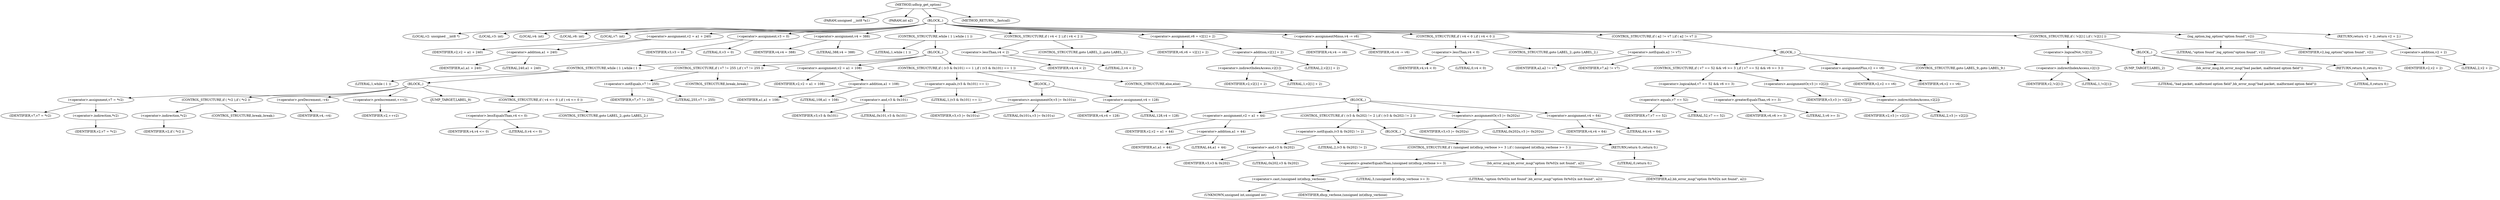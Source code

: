 digraph udhcp_get_option {  
"1000106" [label = "(METHOD,udhcp_get_option)" ]
"1000107" [label = "(PARAM,unsigned __int8 *a1)" ]
"1000108" [label = "(PARAM,int a2)" ]
"1000109" [label = "(BLOCK,,)" ]
"1000110" [label = "(LOCAL,v2: unsigned __int8 *)" ]
"1000111" [label = "(LOCAL,v3: int)" ]
"1000112" [label = "(LOCAL,v4: int)" ]
"1000113" [label = "(LOCAL,v6: int)" ]
"1000114" [label = "(LOCAL,v7: int)" ]
"1000115" [label = "(<operator>.assignment,v2 = a1 + 240)" ]
"1000116" [label = "(IDENTIFIER,v2,v2 = a1 + 240)" ]
"1000117" [label = "(<operator>.addition,a1 + 240)" ]
"1000118" [label = "(IDENTIFIER,a1,a1 + 240)" ]
"1000119" [label = "(LITERAL,240,a1 + 240)" ]
"1000120" [label = "(<operator>.assignment,v3 = 0)" ]
"1000121" [label = "(IDENTIFIER,v3,v3 = 0)" ]
"1000122" [label = "(LITERAL,0,v3 = 0)" ]
"1000123" [label = "(<operator>.assignment,v4 = 388)" ]
"1000124" [label = "(IDENTIFIER,v4,v4 = 388)" ]
"1000125" [label = "(LITERAL,388,v4 = 388)" ]
"1000126" [label = "(CONTROL_STRUCTURE,while ( 1 ),while ( 1 ))" ]
"1000127" [label = "(LITERAL,1,while ( 1 ))" ]
"1000128" [label = "(BLOCK,,)" ]
"1000129" [label = "(CONTROL_STRUCTURE,while ( 1 ),while ( 1 ))" ]
"1000130" [label = "(LITERAL,1,while ( 1 ))" ]
"1000131" [label = "(BLOCK,,)" ]
"1000132" [label = "(<operator>.assignment,v7 = *v2)" ]
"1000133" [label = "(IDENTIFIER,v7,v7 = *v2)" ]
"1000134" [label = "(<operator>.indirection,*v2)" ]
"1000135" [label = "(IDENTIFIER,v2,v7 = *v2)" ]
"1000136" [label = "(CONTROL_STRUCTURE,if ( *v2 ),if ( *v2 ))" ]
"1000137" [label = "(<operator>.indirection,*v2)" ]
"1000138" [label = "(IDENTIFIER,v2,if ( *v2 ))" ]
"1000139" [label = "(CONTROL_STRUCTURE,break;,break;)" ]
"1000140" [label = "(<operator>.preDecrement,--v4)" ]
"1000141" [label = "(IDENTIFIER,v4,--v4)" ]
"1000142" [label = "(<operator>.preIncrement,++v2)" ]
"1000143" [label = "(IDENTIFIER,v2,++v2)" ]
"1000144" [label = "(JUMP_TARGET,LABEL_9)" ]
"1000145" [label = "(CONTROL_STRUCTURE,if ( v4 <= 0 ),if ( v4 <= 0 ))" ]
"1000146" [label = "(<operator>.lessEqualsThan,v4 <= 0)" ]
"1000147" [label = "(IDENTIFIER,v4,v4 <= 0)" ]
"1000148" [label = "(LITERAL,0,v4 <= 0)" ]
"1000149" [label = "(CONTROL_STRUCTURE,goto LABEL_2;,goto LABEL_2;)" ]
"1000150" [label = "(CONTROL_STRUCTURE,if ( v7 != 255 ),if ( v7 != 255 ))" ]
"1000151" [label = "(<operator>.notEquals,v7 != 255)" ]
"1000152" [label = "(IDENTIFIER,v7,v7 != 255)" ]
"1000153" [label = "(LITERAL,255,v7 != 255)" ]
"1000154" [label = "(CONTROL_STRUCTURE,break;,break;)" ]
"1000155" [label = "(<operator>.assignment,v2 = a1 + 108)" ]
"1000156" [label = "(IDENTIFIER,v2,v2 = a1 + 108)" ]
"1000157" [label = "(<operator>.addition,a1 + 108)" ]
"1000158" [label = "(IDENTIFIER,a1,a1 + 108)" ]
"1000159" [label = "(LITERAL,108,a1 + 108)" ]
"1000160" [label = "(CONTROL_STRUCTURE,if ( (v3 & 0x101) == 1 ),if ( (v3 & 0x101) == 1 ))" ]
"1000161" [label = "(<operator>.equals,(v3 & 0x101) == 1)" ]
"1000162" [label = "(<operator>.and,v3 & 0x101)" ]
"1000163" [label = "(IDENTIFIER,v3,v3 & 0x101)" ]
"1000164" [label = "(LITERAL,0x101,v3 & 0x101)" ]
"1000165" [label = "(LITERAL,1,(v3 & 0x101) == 1)" ]
"1000166" [label = "(BLOCK,,)" ]
"1000167" [label = "(<operators>.assignmentOr,v3 |= 0x101u)" ]
"1000168" [label = "(IDENTIFIER,v3,v3 |= 0x101u)" ]
"1000169" [label = "(LITERAL,0x101u,v3 |= 0x101u)" ]
"1000170" [label = "(<operator>.assignment,v4 = 128)" ]
"1000171" [label = "(IDENTIFIER,v4,v4 = 128)" ]
"1000172" [label = "(LITERAL,128,v4 = 128)" ]
"1000173" [label = "(CONTROL_STRUCTURE,else,else)" ]
"1000174" [label = "(BLOCK,,)" ]
"1000175" [label = "(<operator>.assignment,v2 = a1 + 44)" ]
"1000176" [label = "(IDENTIFIER,v2,v2 = a1 + 44)" ]
"1000177" [label = "(<operator>.addition,a1 + 44)" ]
"1000178" [label = "(IDENTIFIER,a1,a1 + 44)" ]
"1000179" [label = "(LITERAL,44,a1 + 44)" ]
"1000180" [label = "(CONTROL_STRUCTURE,if ( (v3 & 0x202) != 2 ),if ( (v3 & 0x202) != 2 ))" ]
"1000181" [label = "(<operator>.notEquals,(v3 & 0x202) != 2)" ]
"1000182" [label = "(<operator>.and,v3 & 0x202)" ]
"1000183" [label = "(IDENTIFIER,v3,v3 & 0x202)" ]
"1000184" [label = "(LITERAL,0x202,v3 & 0x202)" ]
"1000185" [label = "(LITERAL,2,(v3 & 0x202) != 2)" ]
"1000186" [label = "(BLOCK,,)" ]
"1000187" [label = "(CONTROL_STRUCTURE,if ( (unsigned int)dhcp_verbose >= 3 ),if ( (unsigned int)dhcp_verbose >= 3 ))" ]
"1000188" [label = "(<operator>.greaterEqualsThan,(unsigned int)dhcp_verbose >= 3)" ]
"1000189" [label = "(<operator>.cast,(unsigned int)dhcp_verbose)" ]
"1000190" [label = "(UNKNOWN,unsigned int,unsigned int)" ]
"1000191" [label = "(IDENTIFIER,dhcp_verbose,(unsigned int)dhcp_verbose)" ]
"1000192" [label = "(LITERAL,3,(unsigned int)dhcp_verbose >= 3)" ]
"1000193" [label = "(bb_error_msg,bb_error_msg(\"option 0x%02x not found\", a2))" ]
"1000194" [label = "(LITERAL,\"option 0x%02x not found\",bb_error_msg(\"option 0x%02x not found\", a2))" ]
"1000195" [label = "(IDENTIFIER,a2,bb_error_msg(\"option 0x%02x not found\", a2))" ]
"1000196" [label = "(RETURN,return 0;,return 0;)" ]
"1000197" [label = "(LITERAL,0,return 0;)" ]
"1000198" [label = "(<operators>.assignmentOr,v3 |= 0x202u)" ]
"1000199" [label = "(IDENTIFIER,v3,v3 |= 0x202u)" ]
"1000200" [label = "(LITERAL,0x202u,v3 |= 0x202u)" ]
"1000201" [label = "(<operator>.assignment,v4 = 64)" ]
"1000202" [label = "(IDENTIFIER,v4,v4 = 64)" ]
"1000203" [label = "(LITERAL,64,v4 = 64)" ]
"1000204" [label = "(CONTROL_STRUCTURE,if ( v4 < 2 ),if ( v4 < 2 ))" ]
"1000205" [label = "(<operator>.lessThan,v4 < 2)" ]
"1000206" [label = "(IDENTIFIER,v4,v4 < 2)" ]
"1000207" [label = "(LITERAL,2,v4 < 2)" ]
"1000208" [label = "(CONTROL_STRUCTURE,goto LABEL_2;,goto LABEL_2;)" ]
"1000209" [label = "(<operator>.assignment,v6 = v2[1] + 2)" ]
"1000210" [label = "(IDENTIFIER,v6,v6 = v2[1] + 2)" ]
"1000211" [label = "(<operator>.addition,v2[1] + 2)" ]
"1000212" [label = "(<operator>.indirectIndexAccess,v2[1])" ]
"1000213" [label = "(IDENTIFIER,v2,v2[1] + 2)" ]
"1000214" [label = "(LITERAL,1,v2[1] + 2)" ]
"1000215" [label = "(LITERAL,2,v2[1] + 2)" ]
"1000216" [label = "(<operator>.assignmentMinus,v4 -= v6)" ]
"1000217" [label = "(IDENTIFIER,v4,v4 -= v6)" ]
"1000218" [label = "(IDENTIFIER,v6,v4 -= v6)" ]
"1000219" [label = "(CONTROL_STRUCTURE,if ( v4 < 0 ),if ( v4 < 0 ))" ]
"1000220" [label = "(<operator>.lessThan,v4 < 0)" ]
"1000221" [label = "(IDENTIFIER,v4,v4 < 0)" ]
"1000222" [label = "(LITERAL,0,v4 < 0)" ]
"1000223" [label = "(CONTROL_STRUCTURE,goto LABEL_2;,goto LABEL_2;)" ]
"1000224" [label = "(CONTROL_STRUCTURE,if ( a2 != v7 ),if ( a2 != v7 ))" ]
"1000225" [label = "(<operator>.notEquals,a2 != v7)" ]
"1000226" [label = "(IDENTIFIER,a2,a2 != v7)" ]
"1000227" [label = "(IDENTIFIER,v7,a2 != v7)" ]
"1000228" [label = "(BLOCK,,)" ]
"1000229" [label = "(CONTROL_STRUCTURE,if ( v7 == 52 && v6 >= 3 ),if ( v7 == 52 && v6 >= 3 ))" ]
"1000230" [label = "(<operator>.logicalAnd,v7 == 52 && v6 >= 3)" ]
"1000231" [label = "(<operator>.equals,v7 == 52)" ]
"1000232" [label = "(IDENTIFIER,v7,v7 == 52)" ]
"1000233" [label = "(LITERAL,52,v7 == 52)" ]
"1000234" [label = "(<operator>.greaterEqualsThan,v6 >= 3)" ]
"1000235" [label = "(IDENTIFIER,v6,v6 >= 3)" ]
"1000236" [label = "(LITERAL,3,v6 >= 3)" ]
"1000237" [label = "(<operators>.assignmentOr,v3 |= v2[2])" ]
"1000238" [label = "(IDENTIFIER,v3,v3 |= v2[2])" ]
"1000239" [label = "(<operator>.indirectIndexAccess,v2[2])" ]
"1000240" [label = "(IDENTIFIER,v2,v3 |= v2[2])" ]
"1000241" [label = "(LITERAL,2,v3 |= v2[2])" ]
"1000242" [label = "(<operator>.assignmentPlus,v2 += v6)" ]
"1000243" [label = "(IDENTIFIER,v2,v2 += v6)" ]
"1000244" [label = "(IDENTIFIER,v6,v2 += v6)" ]
"1000245" [label = "(CONTROL_STRUCTURE,goto LABEL_9;,goto LABEL_9;)" ]
"1000246" [label = "(CONTROL_STRUCTURE,if ( !v2[1] ),if ( !v2[1] ))" ]
"1000247" [label = "(<operator>.logicalNot,!v2[1])" ]
"1000248" [label = "(<operator>.indirectIndexAccess,v2[1])" ]
"1000249" [label = "(IDENTIFIER,v2,!v2[1])" ]
"1000250" [label = "(LITERAL,1,!v2[1])" ]
"1000251" [label = "(BLOCK,,)" ]
"1000252" [label = "(JUMP_TARGET,LABEL_2)" ]
"1000253" [label = "(bb_error_msg,bb_error_msg(\"bad packet, malformed option field\"))" ]
"1000254" [label = "(LITERAL,\"bad packet, malformed option field\",bb_error_msg(\"bad packet, malformed option field\"))" ]
"1000255" [label = "(RETURN,return 0;,return 0;)" ]
"1000256" [label = "(LITERAL,0,return 0;)" ]
"1000257" [label = "(log_option,log_option(\"option found\", v2))" ]
"1000258" [label = "(LITERAL,\"option found\",log_option(\"option found\", v2))" ]
"1000259" [label = "(IDENTIFIER,v2,log_option(\"option found\", v2))" ]
"1000260" [label = "(RETURN,return v2 + 2;,return v2 + 2;)" ]
"1000261" [label = "(<operator>.addition,v2 + 2)" ]
"1000262" [label = "(IDENTIFIER,v2,v2 + 2)" ]
"1000263" [label = "(LITERAL,2,v2 + 2)" ]
"1000264" [label = "(METHOD_RETURN,__fastcall)" ]
  "1000106" -> "1000107" 
  "1000106" -> "1000108" 
  "1000106" -> "1000109" 
  "1000106" -> "1000264" 
  "1000109" -> "1000110" 
  "1000109" -> "1000111" 
  "1000109" -> "1000112" 
  "1000109" -> "1000113" 
  "1000109" -> "1000114" 
  "1000109" -> "1000115" 
  "1000109" -> "1000120" 
  "1000109" -> "1000123" 
  "1000109" -> "1000126" 
  "1000109" -> "1000204" 
  "1000109" -> "1000209" 
  "1000109" -> "1000216" 
  "1000109" -> "1000219" 
  "1000109" -> "1000224" 
  "1000109" -> "1000246" 
  "1000109" -> "1000257" 
  "1000109" -> "1000260" 
  "1000115" -> "1000116" 
  "1000115" -> "1000117" 
  "1000117" -> "1000118" 
  "1000117" -> "1000119" 
  "1000120" -> "1000121" 
  "1000120" -> "1000122" 
  "1000123" -> "1000124" 
  "1000123" -> "1000125" 
  "1000126" -> "1000127" 
  "1000126" -> "1000128" 
  "1000128" -> "1000129" 
  "1000128" -> "1000150" 
  "1000128" -> "1000155" 
  "1000128" -> "1000160" 
  "1000129" -> "1000130" 
  "1000129" -> "1000131" 
  "1000131" -> "1000132" 
  "1000131" -> "1000136" 
  "1000131" -> "1000140" 
  "1000131" -> "1000142" 
  "1000131" -> "1000144" 
  "1000131" -> "1000145" 
  "1000132" -> "1000133" 
  "1000132" -> "1000134" 
  "1000134" -> "1000135" 
  "1000136" -> "1000137" 
  "1000136" -> "1000139" 
  "1000137" -> "1000138" 
  "1000140" -> "1000141" 
  "1000142" -> "1000143" 
  "1000145" -> "1000146" 
  "1000145" -> "1000149" 
  "1000146" -> "1000147" 
  "1000146" -> "1000148" 
  "1000150" -> "1000151" 
  "1000150" -> "1000154" 
  "1000151" -> "1000152" 
  "1000151" -> "1000153" 
  "1000155" -> "1000156" 
  "1000155" -> "1000157" 
  "1000157" -> "1000158" 
  "1000157" -> "1000159" 
  "1000160" -> "1000161" 
  "1000160" -> "1000166" 
  "1000160" -> "1000173" 
  "1000161" -> "1000162" 
  "1000161" -> "1000165" 
  "1000162" -> "1000163" 
  "1000162" -> "1000164" 
  "1000166" -> "1000167" 
  "1000166" -> "1000170" 
  "1000167" -> "1000168" 
  "1000167" -> "1000169" 
  "1000170" -> "1000171" 
  "1000170" -> "1000172" 
  "1000173" -> "1000174" 
  "1000174" -> "1000175" 
  "1000174" -> "1000180" 
  "1000174" -> "1000198" 
  "1000174" -> "1000201" 
  "1000175" -> "1000176" 
  "1000175" -> "1000177" 
  "1000177" -> "1000178" 
  "1000177" -> "1000179" 
  "1000180" -> "1000181" 
  "1000180" -> "1000186" 
  "1000181" -> "1000182" 
  "1000181" -> "1000185" 
  "1000182" -> "1000183" 
  "1000182" -> "1000184" 
  "1000186" -> "1000187" 
  "1000186" -> "1000196" 
  "1000187" -> "1000188" 
  "1000187" -> "1000193" 
  "1000188" -> "1000189" 
  "1000188" -> "1000192" 
  "1000189" -> "1000190" 
  "1000189" -> "1000191" 
  "1000193" -> "1000194" 
  "1000193" -> "1000195" 
  "1000196" -> "1000197" 
  "1000198" -> "1000199" 
  "1000198" -> "1000200" 
  "1000201" -> "1000202" 
  "1000201" -> "1000203" 
  "1000204" -> "1000205" 
  "1000204" -> "1000208" 
  "1000205" -> "1000206" 
  "1000205" -> "1000207" 
  "1000209" -> "1000210" 
  "1000209" -> "1000211" 
  "1000211" -> "1000212" 
  "1000211" -> "1000215" 
  "1000212" -> "1000213" 
  "1000212" -> "1000214" 
  "1000216" -> "1000217" 
  "1000216" -> "1000218" 
  "1000219" -> "1000220" 
  "1000219" -> "1000223" 
  "1000220" -> "1000221" 
  "1000220" -> "1000222" 
  "1000224" -> "1000225" 
  "1000224" -> "1000228" 
  "1000225" -> "1000226" 
  "1000225" -> "1000227" 
  "1000228" -> "1000229" 
  "1000228" -> "1000242" 
  "1000228" -> "1000245" 
  "1000229" -> "1000230" 
  "1000229" -> "1000237" 
  "1000230" -> "1000231" 
  "1000230" -> "1000234" 
  "1000231" -> "1000232" 
  "1000231" -> "1000233" 
  "1000234" -> "1000235" 
  "1000234" -> "1000236" 
  "1000237" -> "1000238" 
  "1000237" -> "1000239" 
  "1000239" -> "1000240" 
  "1000239" -> "1000241" 
  "1000242" -> "1000243" 
  "1000242" -> "1000244" 
  "1000246" -> "1000247" 
  "1000246" -> "1000251" 
  "1000247" -> "1000248" 
  "1000248" -> "1000249" 
  "1000248" -> "1000250" 
  "1000251" -> "1000252" 
  "1000251" -> "1000253" 
  "1000251" -> "1000255" 
  "1000253" -> "1000254" 
  "1000255" -> "1000256" 
  "1000257" -> "1000258" 
  "1000257" -> "1000259" 
  "1000260" -> "1000261" 
  "1000261" -> "1000262" 
  "1000261" -> "1000263" 
}

